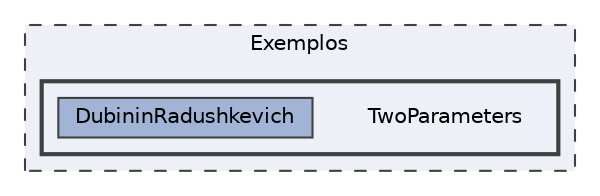 digraph "D:/Desenvolvimento/IsothermLib - Github/Exemplos/TwoParameters"
{
 // LATEX_PDF_SIZE
  bgcolor="transparent";
  edge [fontname=Helvetica,fontsize=10,labelfontname=Helvetica,labelfontsize=10];
  node [fontname=Helvetica,fontsize=10,shape=box,height=0.2,width=0.4];
  compound=true
  subgraph clusterdir_094dc2319127d5e48b5538b767a76fbc {
    graph [ bgcolor="#edf0f7", pencolor="grey25", label="Exemplos", fontname=Helvetica,fontsize=10 style="filled,dashed", URL="dir_094dc2319127d5e48b5538b767a76fbc.html",tooltip=""]
  subgraph clusterdir_a1fc603e70ed14add4cae66693874d04 {
    graph [ bgcolor="#edf0f7", pencolor="grey25", label="", fontname=Helvetica,fontsize=10 style="filled,bold", URL="dir_a1fc603e70ed14add4cae66693874d04.html",tooltip=""]
    dir_a1fc603e70ed14add4cae66693874d04 [shape=plaintext, label="TwoParameters"];
  dir_3127f5f46d412a57038c85dd52b7bf1c [label="DubininRadushkevich", fillcolor="#a2b4d6", color="grey25", style="filled", URL="dir_3127f5f46d412a57038c85dd52b7bf1c.html",tooltip=""];
  }
  }
}

